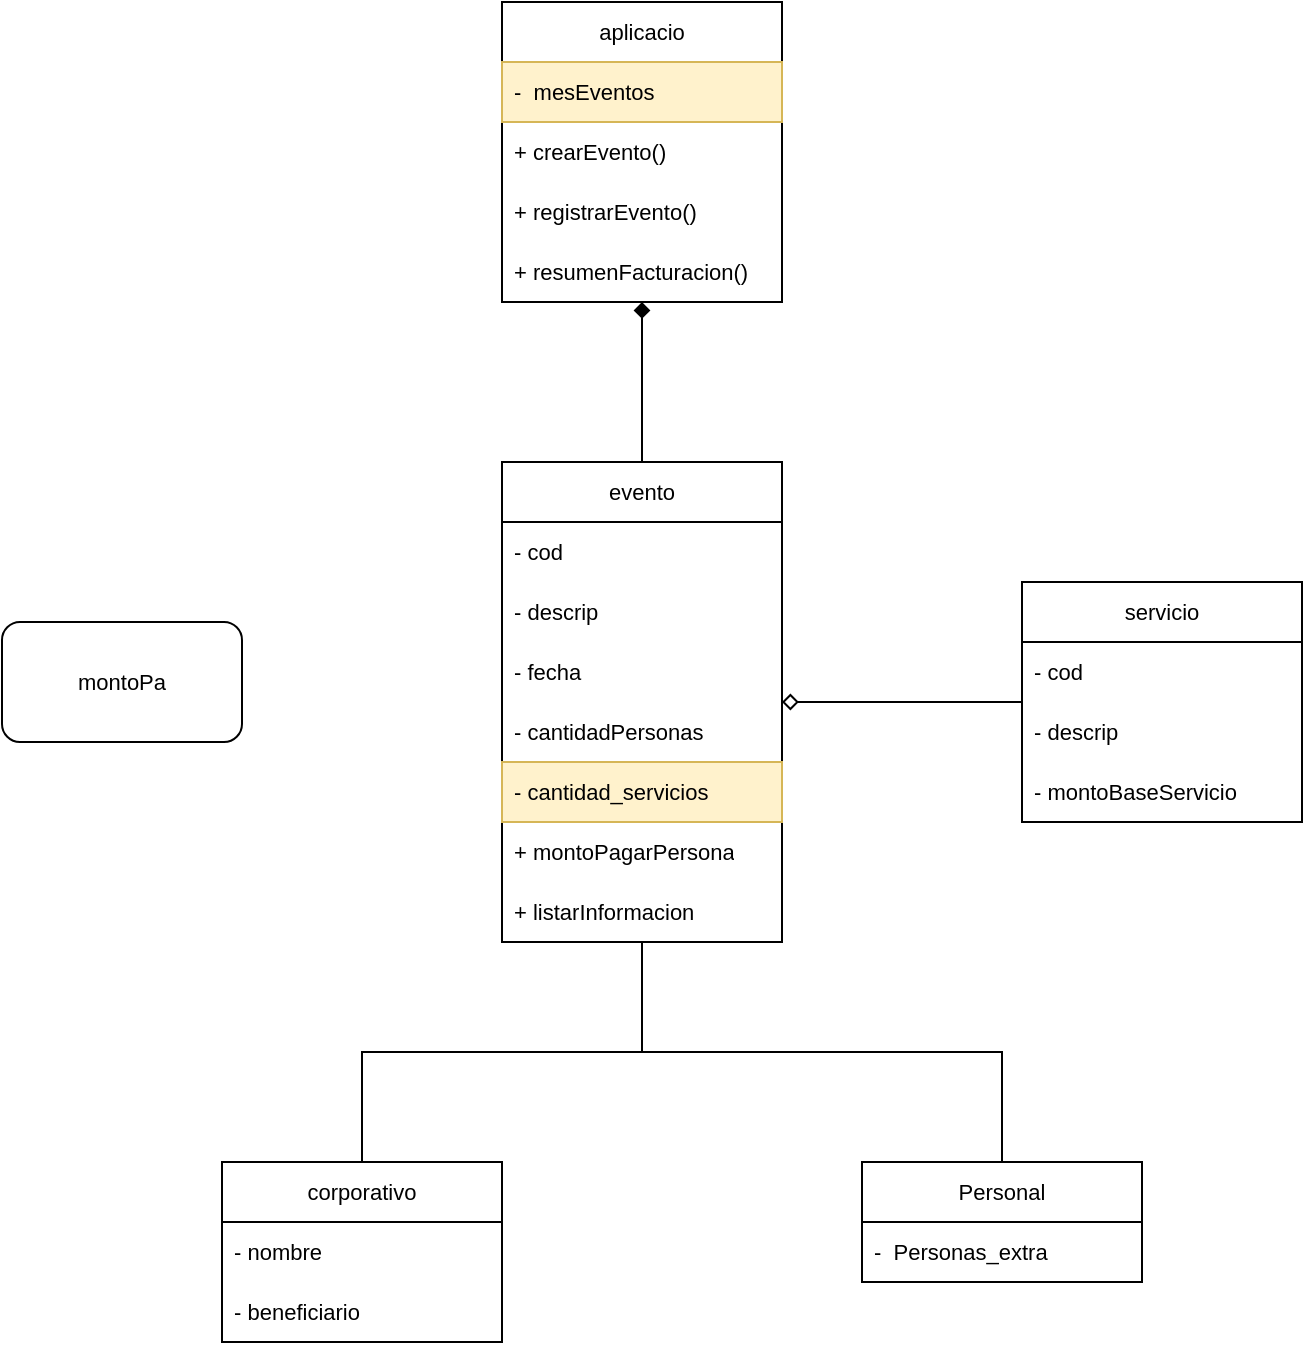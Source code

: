<mxfile version="22.0.2" type="device" pages="2">
  <diagram name="tp5_1" id="FOvjYgMe8MUgs6VRNtjg">
    <mxGraphModel dx="949" dy="478" grid="1" gridSize="10" guides="1" tooltips="1" connect="1" arrows="1" fold="1" page="1" pageScale="1" pageWidth="1654" pageHeight="2336" math="0" shadow="0">
      <root>
        <mxCell id="0" />
        <mxCell id="1" parent="0" />
        <mxCell id="Wrt41nz2uRM7wbcDlRd--37" value="aplicacio" style="swimlane;fontStyle=0;childLayout=stackLayout;horizontal=1;startSize=30;horizontalStack=0;resizeParent=1;resizeParentMax=0;resizeLast=0;collapsible=1;marginBottom=0;whiteSpace=wrap;html=1;fontFamily=Helvetica;fontSize=11;fontColor=default;" parent="1" vertex="1">
          <mxGeometry x="370" y="230" width="140" height="150" as="geometry">
            <mxRectangle x="255" y="300" width="80" height="30" as="alternateBounds" />
          </mxGeometry>
        </mxCell>
        <mxCell id="Wrt41nz2uRM7wbcDlRd--106" value="-&amp;nbsp; mesEventos" style="text;strokeColor=#d6b656;fillColor=#fff2cc;align=left;verticalAlign=middle;spacingLeft=4;spacingRight=4;overflow=hidden;points=[[0,0.5],[1,0.5]];portConstraint=eastwest;rotatable=0;whiteSpace=wrap;html=1;fontSize=11;fontFamily=Helvetica;" parent="Wrt41nz2uRM7wbcDlRd--37" vertex="1">
          <mxGeometry y="30" width="140" height="30" as="geometry" />
        </mxCell>
        <mxCell id="Wrt41nz2uRM7wbcDlRd--38" value="+ crearEvento()" style="text;strokeColor=none;fillColor=none;align=left;verticalAlign=middle;spacingLeft=4;spacingRight=4;overflow=hidden;points=[[0,0.5],[1,0.5]];portConstraint=eastwest;rotatable=0;whiteSpace=wrap;html=1;fontSize=11;fontFamily=Helvetica;fontColor=default;" parent="Wrt41nz2uRM7wbcDlRd--37" vertex="1">
          <mxGeometry y="60" width="140" height="30" as="geometry" />
        </mxCell>
        <mxCell id="Wrt41nz2uRM7wbcDlRd--39" value="+ registrarEvento()" style="text;strokeColor=none;fillColor=none;align=left;verticalAlign=middle;spacingLeft=4;spacingRight=4;overflow=hidden;points=[[0,0.5],[1,0.5]];portConstraint=eastwest;rotatable=0;whiteSpace=wrap;html=1;fontSize=11;fontFamily=Helvetica;fontColor=default;" parent="Wrt41nz2uRM7wbcDlRd--37" vertex="1">
          <mxGeometry y="90" width="140" height="30" as="geometry" />
        </mxCell>
        <mxCell id="Wrt41nz2uRM7wbcDlRd--105" value="+ resumenFacturacion()" style="text;strokeColor=none;fillColor=none;align=left;verticalAlign=middle;spacingLeft=4;spacingRight=4;overflow=hidden;points=[[0,0.5],[1,0.5]];portConstraint=eastwest;rotatable=0;whiteSpace=wrap;html=1;fontSize=11;fontFamily=Helvetica;fontColor=default;" parent="Wrt41nz2uRM7wbcDlRd--37" vertex="1">
          <mxGeometry y="120" width="140" height="30" as="geometry" />
        </mxCell>
        <mxCell id="Wrt41nz2uRM7wbcDlRd--88" style="edgeStyle=orthogonalEdgeStyle;shape=connector;rounded=0;orthogonalLoop=1;jettySize=auto;html=1;exitX=0.5;exitY=0;exitDx=0;exitDy=0;entryX=0.5;entryY=1;entryDx=0;entryDy=0;labelBackgroundColor=default;strokeColor=default;align=center;verticalAlign=middle;fontFamily=Helvetica;fontSize=11;fontColor=default;endArrow=diamond;endFill=1;" parent="1" source="Wrt41nz2uRM7wbcDlRd--41" target="Wrt41nz2uRM7wbcDlRd--37" edge="1">
          <mxGeometry relative="1" as="geometry" />
        </mxCell>
        <mxCell id="Wrt41nz2uRM7wbcDlRd--41" value="evento" style="swimlane;fontStyle=0;childLayout=stackLayout;horizontal=1;startSize=30;horizontalStack=0;resizeParent=1;resizeParentMax=0;resizeLast=0;collapsible=1;marginBottom=0;whiteSpace=wrap;html=1;fontFamily=Helvetica;fontSize=11;fontColor=default;" parent="1" vertex="1">
          <mxGeometry x="370" y="460" width="140" height="240" as="geometry">
            <mxRectangle x="370" y="460" width="70" height="30" as="alternateBounds" />
          </mxGeometry>
        </mxCell>
        <mxCell id="Wrt41nz2uRM7wbcDlRd--43" value="- cod" style="text;strokeColor=none;fillColor=none;align=left;verticalAlign=middle;spacingLeft=4;spacingRight=4;overflow=hidden;points=[[0,0.5],[1,0.5]];portConstraint=eastwest;rotatable=0;whiteSpace=wrap;html=1;fontSize=11;fontFamily=Helvetica;fontColor=default;" parent="Wrt41nz2uRM7wbcDlRd--41" vertex="1">
          <mxGeometry y="30" width="140" height="30" as="geometry" />
        </mxCell>
        <mxCell id="Wrt41nz2uRM7wbcDlRd--44" value="- descrip" style="text;strokeColor=none;fillColor=none;align=left;verticalAlign=middle;spacingLeft=4;spacingRight=4;overflow=hidden;points=[[0,0.5],[1,0.5]];portConstraint=eastwest;rotatable=0;whiteSpace=wrap;html=1;fontSize=11;fontFamily=Helvetica;fontColor=default;" parent="Wrt41nz2uRM7wbcDlRd--41" vertex="1">
          <mxGeometry y="60" width="140" height="30" as="geometry" />
        </mxCell>
        <mxCell id="Wrt41nz2uRM7wbcDlRd--46" value="- fecha" style="text;strokeColor=none;fillColor=none;align=left;verticalAlign=middle;spacingLeft=4;spacingRight=4;overflow=hidden;points=[[0,0.5],[1,0.5]];portConstraint=eastwest;rotatable=0;whiteSpace=wrap;html=1;fontSize=11;fontFamily=Helvetica;fontColor=default;" parent="Wrt41nz2uRM7wbcDlRd--41" vertex="1">
          <mxGeometry y="90" width="140" height="30" as="geometry" />
        </mxCell>
        <mxCell id="Wrt41nz2uRM7wbcDlRd--47" value="- cantidadPersonas" style="text;strokeColor=none;fillColor=none;align=left;verticalAlign=middle;spacingLeft=4;spacingRight=4;overflow=hidden;points=[[0,0.5],[1,0.5]];portConstraint=eastwest;rotatable=0;whiteSpace=wrap;html=1;fontSize=11;fontFamily=Helvetica;fontColor=default;" parent="Wrt41nz2uRM7wbcDlRd--41" vertex="1">
          <mxGeometry y="120" width="140" height="30" as="geometry" />
        </mxCell>
        <mxCell id="Wrt41nz2uRM7wbcDlRd--100" value="- cantidad_servicios" style="text;strokeColor=#d6b656;fillColor=#fff2cc;align=left;verticalAlign=middle;spacingLeft=4;spacingRight=4;overflow=hidden;points=[[0,0.5],[1,0.5]];portConstraint=eastwest;rotatable=0;whiteSpace=wrap;html=1;fontSize=11;fontFamily=Helvetica;" parent="Wrt41nz2uRM7wbcDlRd--41" vertex="1">
          <mxGeometry y="150" width="140" height="30" as="geometry" />
        </mxCell>
        <mxCell id="Wrt41nz2uRM7wbcDlRd--48" value="+ montoPagarPersona" style="text;strokeColor=none;fillColor=none;align=left;verticalAlign=middle;spacingLeft=4;spacingRight=4;overflow=hidden;points=[[0,0.5],[1,0.5]];portConstraint=eastwest;rotatable=0;whiteSpace=wrap;html=1;fontSize=11;fontFamily=Helvetica;fontColor=default;" parent="Wrt41nz2uRM7wbcDlRd--41" vertex="1">
          <mxGeometry y="180" width="140" height="30" as="geometry" />
        </mxCell>
        <mxCell id="Wrt41nz2uRM7wbcDlRd--98" value="+ listarInformacion" style="text;strokeColor=none;fillColor=none;align=left;verticalAlign=middle;spacingLeft=4;spacingRight=4;overflow=hidden;points=[[0,0.5],[1,0.5]];portConstraint=eastwest;rotatable=0;whiteSpace=wrap;html=1;fontSize=11;fontFamily=Helvetica;fontColor=default;" parent="Wrt41nz2uRM7wbcDlRd--41" vertex="1">
          <mxGeometry y="210" width="140" height="30" as="geometry" />
        </mxCell>
        <mxCell id="Wrt41nz2uRM7wbcDlRd--87" style="edgeStyle=orthogonalEdgeStyle;shape=connector;rounded=0;orthogonalLoop=1;jettySize=auto;html=1;exitX=0;exitY=0.5;exitDx=0;exitDy=0;entryX=1;entryY=0.5;entryDx=0;entryDy=0;labelBackgroundColor=default;strokeColor=default;align=center;verticalAlign=middle;fontFamily=Helvetica;fontSize=11;fontColor=default;endArrow=diamond;endFill=0;" parent="1" source="Wrt41nz2uRM7wbcDlRd--49" target="Wrt41nz2uRM7wbcDlRd--41" edge="1">
          <mxGeometry relative="1" as="geometry" />
        </mxCell>
        <mxCell id="Wrt41nz2uRM7wbcDlRd--49" value="servicio" style="swimlane;fontStyle=0;childLayout=stackLayout;horizontal=1;startSize=30;horizontalStack=0;resizeParent=1;resizeParentMax=0;resizeLast=0;collapsible=1;marginBottom=0;whiteSpace=wrap;html=1;fontFamily=Helvetica;fontSize=11;fontColor=default;" parent="1" vertex="1">
          <mxGeometry x="630" y="520" width="140" height="120" as="geometry">
            <mxRectangle x="540" y="460" width="80" height="30" as="alternateBounds" />
          </mxGeometry>
        </mxCell>
        <mxCell id="Wrt41nz2uRM7wbcDlRd--50" value="- cod" style="text;strokeColor=none;fillColor=none;align=left;verticalAlign=middle;spacingLeft=4;spacingRight=4;overflow=hidden;points=[[0,0.5],[1,0.5]];portConstraint=eastwest;rotatable=0;whiteSpace=wrap;html=1;fontSize=11;fontFamily=Helvetica;fontColor=default;" parent="Wrt41nz2uRM7wbcDlRd--49" vertex="1">
          <mxGeometry y="30" width="140" height="30" as="geometry" />
        </mxCell>
        <mxCell id="Wrt41nz2uRM7wbcDlRd--51" value="- descrip" style="text;strokeColor=none;fillColor=none;align=left;verticalAlign=middle;spacingLeft=4;spacingRight=4;overflow=hidden;points=[[0,0.5],[1,0.5]];portConstraint=eastwest;rotatable=0;whiteSpace=wrap;html=1;fontSize=11;fontFamily=Helvetica;fontColor=default;" parent="Wrt41nz2uRM7wbcDlRd--49" vertex="1">
          <mxGeometry y="60" width="140" height="30" as="geometry" />
        </mxCell>
        <mxCell id="Wrt41nz2uRM7wbcDlRd--52" value="- montoBaseServicio" style="text;strokeColor=none;fillColor=none;align=left;verticalAlign=middle;spacingLeft=4;spacingRight=4;overflow=hidden;points=[[0,0.5],[1,0.5]];portConstraint=eastwest;rotatable=0;whiteSpace=wrap;html=1;fontSize=11;fontFamily=Helvetica;fontColor=default;" parent="Wrt41nz2uRM7wbcDlRd--49" vertex="1">
          <mxGeometry y="90" width="140" height="30" as="geometry" />
        </mxCell>
        <mxCell id="Wrt41nz2uRM7wbcDlRd--103" style="edgeStyle=orthogonalEdgeStyle;shape=connector;rounded=0;orthogonalLoop=1;jettySize=auto;html=1;exitX=0.5;exitY=0;exitDx=0;exitDy=0;entryX=0.5;entryY=1;entryDx=0;entryDy=0;labelBackgroundColor=default;strokeColor=default;align=center;verticalAlign=middle;fontFamily=Helvetica;fontSize=11;fontColor=default;endArrow=none;endFill=0;" parent="1" source="Wrt41nz2uRM7wbcDlRd--57" target="Wrt41nz2uRM7wbcDlRd--41" edge="1">
          <mxGeometry relative="1" as="geometry" />
        </mxCell>
        <mxCell id="Wrt41nz2uRM7wbcDlRd--57" value="Personal" style="swimlane;fontStyle=0;childLayout=stackLayout;horizontal=1;startSize=30;horizontalStack=0;resizeParent=1;resizeParentMax=0;resizeLast=0;collapsible=1;marginBottom=0;whiteSpace=wrap;html=1;fontFamily=Helvetica;fontSize=11;fontColor=default;" parent="1" vertex="1">
          <mxGeometry x="550" y="810" width="140" height="60" as="geometry">
            <mxRectangle x="120" y="720" width="80" height="30" as="alternateBounds" />
          </mxGeometry>
        </mxCell>
        <mxCell id="Wrt41nz2uRM7wbcDlRd--58" value="-&amp;nbsp; Personas_extra" style="text;strokeColor=none;fillColor=none;align=left;verticalAlign=middle;spacingLeft=4;spacingRight=4;overflow=hidden;points=[[0,0.5],[1,0.5]];portConstraint=eastwest;rotatable=0;whiteSpace=wrap;html=1;fontSize=11;fontFamily=Helvetica;fontColor=default;" parent="Wrt41nz2uRM7wbcDlRd--57" vertex="1">
          <mxGeometry y="30" width="140" height="30" as="geometry" />
        </mxCell>
        <mxCell id="Wrt41nz2uRM7wbcDlRd--102" style="edgeStyle=orthogonalEdgeStyle;shape=connector;rounded=0;orthogonalLoop=1;jettySize=auto;html=1;exitX=0.5;exitY=0;exitDx=0;exitDy=0;entryX=0.5;entryY=1;entryDx=0;entryDy=0;labelBackgroundColor=default;strokeColor=default;align=center;verticalAlign=middle;fontFamily=Helvetica;fontSize=11;fontColor=default;endArrow=none;endFill=0;" parent="1" source="Wrt41nz2uRM7wbcDlRd--63" target="Wrt41nz2uRM7wbcDlRd--41" edge="1">
          <mxGeometry relative="1" as="geometry" />
        </mxCell>
        <mxCell id="Wrt41nz2uRM7wbcDlRd--63" value="corporativo" style="swimlane;fontStyle=0;childLayout=stackLayout;horizontal=1;startSize=30;horizontalStack=0;resizeParent=1;resizeParentMax=0;resizeLast=0;collapsible=1;marginBottom=0;whiteSpace=wrap;html=1;fontFamily=Helvetica;fontSize=11;fontColor=default;" parent="1" vertex="1">
          <mxGeometry x="230" y="810" width="140" height="90" as="geometry">
            <mxRectangle x="400" y="720" width="90" height="30" as="alternateBounds" />
          </mxGeometry>
        </mxCell>
        <mxCell id="Wrt41nz2uRM7wbcDlRd--65" value="- nombre&lt;br&gt;" style="text;strokeColor=none;fillColor=none;align=left;verticalAlign=middle;spacingLeft=4;spacingRight=4;overflow=hidden;points=[[0,0.5],[1,0.5]];portConstraint=eastwest;rotatable=0;whiteSpace=wrap;html=1;fontSize=11;fontFamily=Helvetica;fontColor=default;" parent="Wrt41nz2uRM7wbcDlRd--63" vertex="1">
          <mxGeometry y="30" width="140" height="30" as="geometry" />
        </mxCell>
        <mxCell id="Wrt41nz2uRM7wbcDlRd--104" value="- beneficiario" style="text;strokeColor=none;fillColor=none;align=left;verticalAlign=middle;spacingLeft=4;spacingRight=4;overflow=hidden;points=[[0,0.5],[1,0.5]];portConstraint=eastwest;rotatable=0;whiteSpace=wrap;html=1;fontSize=11;fontFamily=Helvetica;fontColor=default;" parent="Wrt41nz2uRM7wbcDlRd--63" vertex="1">
          <mxGeometry y="60" width="140" height="30" as="geometry" />
        </mxCell>
        <mxCell id="Wrt41nz2uRM7wbcDlRd--97" value="montoPa" style="rounded=1;whiteSpace=wrap;html=1;fontFamily=Helvetica;fontSize=11;fontColor=default;" parent="1" vertex="1">
          <mxGeometry x="120" y="540" width="120" height="60" as="geometry" />
        </mxCell>
      </root>
    </mxGraphModel>
  </diagram>
  <diagram id="CTVt7lTEjPdT-vpXzkMF" name="tp5_2">
    <mxGraphModel dx="1189" dy="478" grid="1" gridSize="10" guides="1" tooltips="1" connect="1" arrows="1" fold="1" page="1" pageScale="1" pageWidth="1654" pageHeight="2336" math="0" shadow="0">
      <root>
        <mxCell id="0" />
        <mxCell id="1" parent="0" />
        <mxCell id="_CghEyqeqZ0qfGT8rKLe-37" style="edgeStyle=orthogonalEdgeStyle;shape=connector;rounded=0;orthogonalLoop=1;jettySize=auto;html=1;exitX=0.5;exitY=0;exitDx=0;exitDy=0;entryX=0.5;entryY=1;entryDx=0;entryDy=0;labelBackgroundColor=default;strokeColor=default;align=center;verticalAlign=middle;fontFamily=Helvetica;fontSize=11;fontColor=default;endArrow=diamond;endFill=1;" edge="1" parent="1" source="_CghEyqeqZ0qfGT8rKLe-5" target="_CghEyqeqZ0qfGT8rKLe-28">
          <mxGeometry relative="1" as="geometry" />
        </mxCell>
        <mxCell id="_CghEyqeqZ0qfGT8rKLe-5" value="cuenta" style="swimlane;fontStyle=0;childLayout=stackLayout;horizontal=1;startSize=30;horizontalStack=0;resizeParent=1;resizeParentMax=0;resizeLast=0;collapsible=1;marginBottom=0;whiteSpace=wrap;html=1;" vertex="1" parent="1">
          <mxGeometry x="180" y="300" width="140" height="180" as="geometry">
            <mxRectangle x="230" y="270" width="80" height="30" as="alternateBounds" />
          </mxGeometry>
        </mxCell>
        <mxCell id="_CghEyqeqZ0qfGT8rKLe-6" value="- correo" style="text;strokeColor=none;fillColor=none;align=left;verticalAlign=middle;spacingLeft=4;spacingRight=4;overflow=hidden;points=[[0,0.5],[1,0.5]];portConstraint=eastwest;rotatable=0;whiteSpace=wrap;html=1;" vertex="1" parent="_CghEyqeqZ0qfGT8rKLe-5">
          <mxGeometry y="30" width="140" height="30" as="geometry" />
        </mxCell>
        <mxCell id="_CghEyqeqZ0qfGT8rKLe-7" value="- tarjeta" style="text;strokeColor=none;fillColor=none;align=left;verticalAlign=middle;spacingLeft=4;spacingRight=4;overflow=hidden;points=[[0,0.5],[1,0.5]];portConstraint=eastwest;rotatable=0;whiteSpace=wrap;html=1;" vertex="1" parent="_CghEyqeqZ0qfGT8rKLe-5">
          <mxGeometry y="60" width="140" height="30" as="geometry" />
        </mxCell>
        <mxCell id="_CghEyqeqZ0qfGT8rKLe-8" value="- alquileres" style="text;align=left;verticalAlign=middle;spacingLeft=4;spacingRight=4;overflow=hidden;points=[[0,0.5],[1,0.5]];portConstraint=eastwest;rotatable=0;whiteSpace=wrap;html=1;fillColor=#fff2cc;strokeColor=#d6b656;" vertex="1" parent="_CghEyqeqZ0qfGT8rKLe-5">
          <mxGeometry y="90" width="140" height="30" as="geometry" />
        </mxCell>
        <mxCell id="7lXxNjc4CnBOc_qLYTYa-11" value="+montoPagarMes()" style="text;align=left;verticalAlign=middle;spacingLeft=4;spacingRight=4;overflow=hidden;points=[[0,0.5],[1,0.5]];portConstraint=eastwest;rotatable=0;whiteSpace=wrap;html=1;" vertex="1" parent="_CghEyqeqZ0qfGT8rKLe-5">
          <mxGeometry y="120" width="140" height="30" as="geometry" />
        </mxCell>
        <mxCell id="7lXxNjc4CnBOc_qLYTYa-17" style="text;align=left;verticalAlign=middle;spacingLeft=4;spacingRight=4;overflow=hidden;points=[[0,0.5],[1,0.5]];portConstraint=eastwest;rotatable=0;whiteSpace=wrap;html=1;" vertex="1" parent="_CghEyqeqZ0qfGT8rKLe-5">
          <mxGeometry y="150" width="140" height="30" as="geometry" />
        </mxCell>
        <mxCell id="7lXxNjc4CnBOc_qLYTYa-12" style="edgeStyle=orthogonalEdgeStyle;shape=connector;rounded=0;orthogonalLoop=1;jettySize=auto;html=1;exitX=0;exitY=0.5;exitDx=0;exitDy=0;entryX=1;entryY=0.5;entryDx=0;entryDy=0;labelBackgroundColor=default;strokeColor=default;align=center;verticalAlign=middle;fontFamily=Helvetica;fontSize=11;fontColor=default;endArrow=diamond;endFill=0;" edge="1" parent="1" source="_CghEyqeqZ0qfGT8rKLe-9" target="_CghEyqeqZ0qfGT8rKLe-5">
          <mxGeometry relative="1" as="geometry" />
        </mxCell>
        <mxCell id="_CghEyqeqZ0qfGT8rKLe-9" value="alquiler" style="swimlane;fontStyle=0;childLayout=stackLayout;horizontal=1;startSize=30;horizontalStack=0;resizeParent=1;resizeParentMax=0;resizeLast=0;collapsible=1;marginBottom=0;whiteSpace=wrap;html=1;" vertex="1" parent="1">
          <mxGeometry x="400" y="300" width="140" height="90" as="geometry">
            <mxRectangle x="410" y="285" width="80" height="30" as="alternateBounds" />
          </mxGeometry>
        </mxCell>
        <mxCell id="_CghEyqeqZ0qfGT8rKLe-10" value="- peliculasAlquiladas" style="text;strokeColor=#d6b656;fillColor=#fff2cc;align=left;verticalAlign=middle;spacingLeft=4;spacingRight=4;overflow=hidden;points=[[0,0.5],[1,0.5]];portConstraint=eastwest;rotatable=0;whiteSpace=wrap;html=1;" vertex="1" parent="_CghEyqeqZ0qfGT8rKLe-9">
          <mxGeometry y="30" width="140" height="30" as="geometry" />
        </mxCell>
        <mxCell id="_CghEyqeqZ0qfGT8rKLe-11" value="- fechaProduccion" style="text;strokeColor=none;fillColor=none;align=left;verticalAlign=middle;spacingLeft=4;spacingRight=4;overflow=hidden;points=[[0,0.5],[1,0.5]];portConstraint=eastwest;rotatable=0;whiteSpace=wrap;html=1;" vertex="1" parent="_CghEyqeqZ0qfGT8rKLe-9">
          <mxGeometry y="60" width="140" height="30" as="geometry" />
        </mxCell>
        <mxCell id="7lXxNjc4CnBOc_qLYTYa-15" style="edgeStyle=orthogonalEdgeStyle;shape=connector;rounded=0;orthogonalLoop=1;jettySize=auto;html=1;exitX=0;exitY=0.5;exitDx=0;exitDy=0;entryX=1;entryY=0.5;entryDx=0;entryDy=0;labelBackgroundColor=default;strokeColor=default;align=center;verticalAlign=middle;fontFamily=Helvetica;fontSize=11;fontColor=default;endArrow=diamond;endFill=0;" edge="1" parent="1" source="_CghEyqeqZ0qfGT8rKLe-13" target="_CghEyqeqZ0qfGT8rKLe-9">
          <mxGeometry relative="1" as="geometry" />
        </mxCell>
        <mxCell id="_CghEyqeqZ0qfGT8rKLe-13" value="pelicula" style="swimlane;fontStyle=0;childLayout=stackLayout;horizontal=1;startSize=30;horizontalStack=0;resizeParent=1;resizeParentMax=0;resizeLast=0;collapsible=1;marginBottom=0;whiteSpace=wrap;html=1;" vertex="1" parent="1">
          <mxGeometry x="600" y="300" width="140" height="150" as="geometry">
            <mxRectangle x="590" y="285" width="80" height="30" as="alternateBounds" />
          </mxGeometry>
        </mxCell>
        <mxCell id="_CghEyqeqZ0qfGT8rKLe-14" value="- nombre" style="text;strokeColor=none;fillColor=none;align=left;verticalAlign=middle;spacingLeft=4;spacingRight=4;overflow=hidden;points=[[0,0.5],[1,0.5]];portConstraint=eastwest;rotatable=0;whiteSpace=wrap;html=1;" vertex="1" parent="_CghEyqeqZ0qfGT8rKLe-13">
          <mxGeometry y="30" width="140" height="30" as="geometry" />
        </mxCell>
        <mxCell id="_CghEyqeqZ0qfGT8rKLe-15" value="- fechaEstreno" style="text;strokeColor=none;fillColor=none;align=left;verticalAlign=middle;spacingLeft=4;spacingRight=4;overflow=hidden;points=[[0,0.5],[1,0.5]];portConstraint=eastwest;rotatable=0;whiteSpace=wrap;html=1;" vertex="1" parent="_CghEyqeqZ0qfGT8rKLe-13">
          <mxGeometry y="60" width="140" height="30" as="geometry" />
        </mxCell>
        <mxCell id="_CghEyqeqZ0qfGT8rKLe-16" value="- precioBase" style="text;strokeColor=none;fillColor=none;align=left;verticalAlign=middle;spacingLeft=4;spacingRight=4;overflow=hidden;points=[[0,0.5],[1,0.5]];portConstraint=eastwest;rotatable=0;whiteSpace=wrap;html=1;" vertex="1" parent="_CghEyqeqZ0qfGT8rKLe-13">
          <mxGeometry y="90" width="140" height="30" as="geometry" />
        </mxCell>
        <mxCell id="7lXxNjc4CnBOc_qLYTYa-18" value="+ costoAlquiler()" style="text;strokeColor=none;fillColor=none;align=left;verticalAlign=middle;spacingLeft=4;spacingRight=4;overflow=hidden;points=[[0,0.5],[1,0.5]];portConstraint=eastwest;rotatable=0;whiteSpace=wrap;html=1;" vertex="1" parent="_CghEyqeqZ0qfGT8rKLe-13">
          <mxGeometry y="120" width="140" height="30" as="geometry" />
        </mxCell>
        <mxCell id="_CghEyqeqZ0qfGT8rKLe-40" style="edgeStyle=orthogonalEdgeStyle;shape=connector;rounded=0;orthogonalLoop=1;jettySize=auto;html=1;exitX=0.5;exitY=0;exitDx=0;exitDy=0;entryX=0.5;entryY=1;entryDx=0;entryDy=0;labelBackgroundColor=default;strokeColor=default;align=center;verticalAlign=middle;fontFamily=Helvetica;fontSize=11;fontColor=default;endArrow=none;endFill=0;" edge="1" parent="1" source="_CghEyqeqZ0qfGT8rKLe-17" target="_CghEyqeqZ0qfGT8rKLe-13">
          <mxGeometry relative="1" as="geometry" />
        </mxCell>
        <mxCell id="_CghEyqeqZ0qfGT8rKLe-17" value="pelicula_Nac" style="swimlane;fontStyle=0;childLayout=stackLayout;horizontal=1;startSize=30;horizontalStack=0;resizeParent=1;resizeParentMax=0;resizeLast=0;collapsible=1;marginBottom=0;whiteSpace=wrap;html=1;" vertex="1" parent="1">
          <mxGeometry x="495" y="510" width="140" height="60" as="geometry">
            <mxRectangle x="550" y="510" width="80" height="30" as="alternateBounds" />
          </mxGeometry>
        </mxCell>
        <mxCell id="_CghEyqeqZ0qfGT8rKLe-18" value="+ costoAlquiler()" style="text;strokeColor=none;fillColor=none;align=left;verticalAlign=middle;spacingLeft=4;spacingRight=4;overflow=hidden;points=[[0,0.5],[1,0.5]];portConstraint=eastwest;rotatable=0;whiteSpace=wrap;html=1;" vertex="1" parent="_CghEyqeqZ0qfGT8rKLe-17">
          <mxGeometry y="30" width="140" height="30" as="geometry" />
        </mxCell>
        <mxCell id="_CghEyqeqZ0qfGT8rKLe-41" style="edgeStyle=orthogonalEdgeStyle;shape=connector;rounded=0;orthogonalLoop=1;jettySize=auto;html=1;exitX=0.5;exitY=0;exitDx=0;exitDy=0;entryX=0.5;entryY=1;entryDx=0;entryDy=0;labelBackgroundColor=default;strokeColor=default;align=center;verticalAlign=middle;fontFamily=Helvetica;fontSize=11;fontColor=default;endArrow=block;endFill=0;" edge="1" parent="1" source="_CghEyqeqZ0qfGT8rKLe-21" target="_CghEyqeqZ0qfGT8rKLe-13">
          <mxGeometry relative="1" as="geometry" />
        </mxCell>
        <mxCell id="_CghEyqeqZ0qfGT8rKLe-21" value="pelicula_Inter" style="swimlane;fontStyle=0;childLayout=stackLayout;horizontal=1;startSize=30;horizontalStack=0;resizeParent=1;resizeParentMax=0;resizeLast=0;collapsible=1;marginBottom=0;whiteSpace=wrap;html=1;" vertex="1" parent="1">
          <mxGeometry x="705" y="510" width="140" height="90" as="geometry">
            <mxRectangle x="700" y="510" width="80" height="30" as="alternateBounds" />
          </mxGeometry>
        </mxCell>
        <mxCell id="_CghEyqeqZ0qfGT8rKLe-22" value="- pais" style="text;strokeColor=none;fillColor=none;align=left;verticalAlign=middle;spacingLeft=4;spacingRight=4;overflow=hidden;points=[[0,0.5],[1,0.5]];portConstraint=eastwest;rotatable=0;whiteSpace=wrap;html=1;" vertex="1" parent="_CghEyqeqZ0qfGT8rKLe-21">
          <mxGeometry y="30" width="140" height="30" as="geometry" />
        </mxCell>
        <mxCell id="_CghEyqeqZ0qfGT8rKLe-23" value="+ costoAlquiler()" style="text;strokeColor=none;fillColor=none;align=left;verticalAlign=middle;spacingLeft=4;spacingRight=4;overflow=hidden;points=[[0,0.5],[1,0.5]];portConstraint=eastwest;rotatable=0;whiteSpace=wrap;html=1;" vertex="1" parent="_CghEyqeqZ0qfGT8rKLe-21">
          <mxGeometry y="60" width="140" height="30" as="geometry" />
        </mxCell>
        <mxCell id="_CghEyqeqZ0qfGT8rKLe-28" value="sistema" style="swimlane;fontStyle=0;childLayout=stackLayout;horizontal=1;startSize=30;horizontalStack=0;resizeParent=1;resizeParentMax=0;resizeLast=0;collapsible=1;marginBottom=0;whiteSpace=wrap;html=1;" vertex="1" parent="1">
          <mxGeometry x="180" y="130" width="140" height="60" as="geometry">
            <mxRectangle x="320" y="30" width="80" height="30" as="alternateBounds" />
          </mxGeometry>
        </mxCell>
        <mxCell id="_CghEyqeqZ0qfGT8rKLe-31" value="+ facturacion()" style="text;strokeColor=none;fillColor=none;align=left;verticalAlign=middle;spacingLeft=4;spacingRight=4;overflow=hidden;points=[[0,0.5],[1,0.5]];portConstraint=eastwest;rotatable=0;whiteSpace=wrap;html=1;" vertex="1" parent="_CghEyqeqZ0qfGT8rKLe-28">
          <mxGeometry y="30" width="140" height="30" as="geometry" />
        </mxCell>
        <mxCell id="7lXxNjc4CnBOc_qLYTYa-13" style="edgeStyle=orthogonalEdgeStyle;shape=connector;rounded=0;orthogonalLoop=1;jettySize=auto;html=1;exitX=0;exitY=0.25;exitDx=0;exitDy=0;entryX=0;entryY=0.5;entryDx=0;entryDy=0;labelBackgroundColor=default;strokeColor=default;align=center;verticalAlign=middle;fontFamily=Helvetica;fontSize=11;fontColor=default;endArrow=none;endFill=0;" edge="1" parent="1" source="_CghEyqeqZ0qfGT8rKLe-21" target="_CghEyqeqZ0qfGT8rKLe-21">
          <mxGeometry relative="1" as="geometry" />
        </mxCell>
      </root>
    </mxGraphModel>
  </diagram>
</mxfile>
